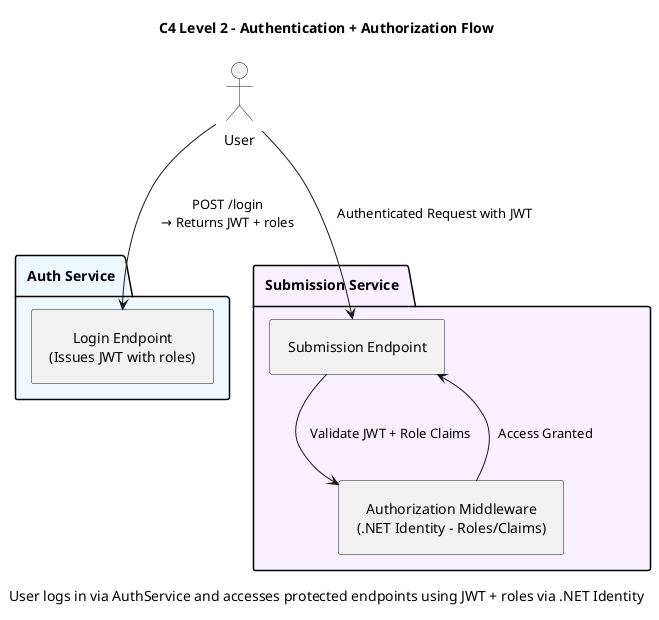 @startuml AuthLoginFlow_C4_Level2

skinparam componentStyle rectangle
skinparam defaultTextAlignment center
skinparam shadowing false
skinparam padding 8
'skinparam linetype ortho

title C4 Level 2 – Authentication + Authorization Flow
caption User logs in via AuthService and accesses protected endpoints using JWT + roles via .NET Identity

actor "User" as Client

package "Auth Service" #F0F8FF {
  [Login Endpoint\n(Issues JWT with roles)] as Login
}

package "Submission Service" #F9F0FF {
  [Submission Endpoint] as SubAPI
  [Authorization Middleware\n(.NET Identity – Roles/Claims)] as AuthZ
}

' Login flow
Client --> Login : POST /login\n→ Returns JWT + roles

' Access flow
Client --> SubAPI : Authenticated Request with JWT
SubAPI --> AuthZ : Validate JWT + Role Claims
AuthZ --> SubAPI : Access Granted

@enduml
